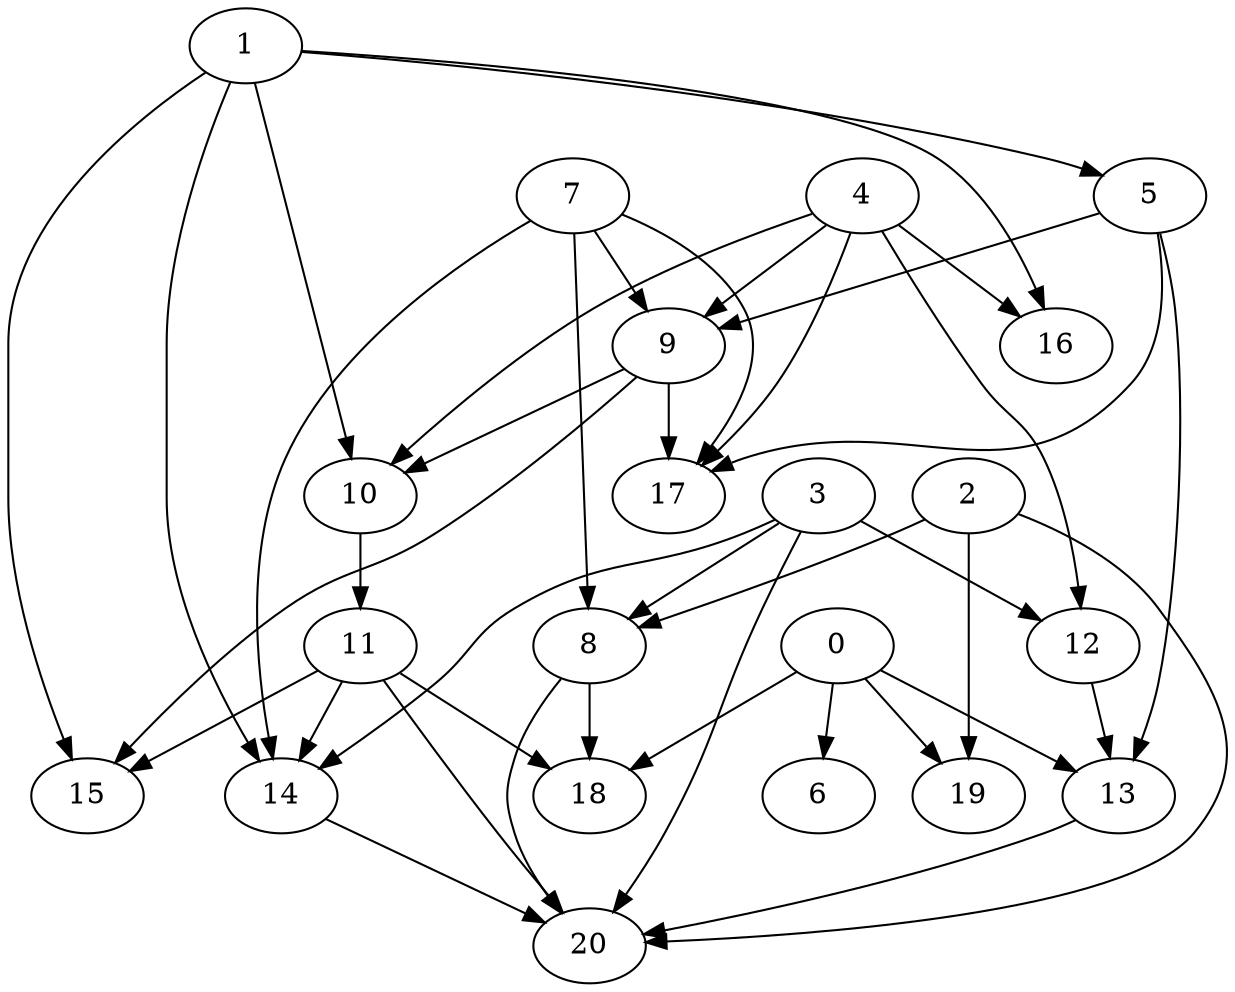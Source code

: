 digraph "Random_Nodes_21_Density_1.95_CCR_10.02_WeightType_Random_Homogeneous-4" {
1 [Weight=3];
5 [Weight=9];
7 [Weight=7];
4 [Weight=10];
3 [Weight=6];
9 [Weight=7];
2 [Weight=5];
10 [Weight=9];
12 [Weight=2];
11 [Weight=6];
0 [Weight=4];
8 [Weight=6];
13 [Weight=9];
14 [Weight=5];
19 [Weight=9];
16 [Weight=8];
18 [Weight=8];
20 [Weight=8];
15 [Weight=7];
17 [Weight=4];
6 [Weight=2];
5 -> 13 [Weight=50];
4 -> 17 [Weight=39];
13 -> 20 [Weight=11];
4 -> 12 [Weight=17];
2 -> 8 [Weight=34];
2 -> 20 [Weight=34];
4 -> 10 [Weight=11];
7 -> 9 [Weight=34];
3 -> 14 [Weight=17];
8 -> 18 [Weight=50];
5 -> 17 [Weight=45];
9 -> 10 [Weight=34];
1 -> 15 [Weight=50];
12 -> 13 [Weight=56];
11 -> 14 [Weight=39];
1 -> 5 [Weight=45];
9 -> 15 [Weight=22];
3 -> 8 [Weight=45];
0 -> 19 [Weight=22];
1 -> 16 [Weight=45];
10 -> 11 [Weight=11];
11 -> 20 [Weight=56];
3 -> 20 [Weight=39];
4 -> 9 [Weight=22];
7 -> 17 [Weight=28];
3 -> 12 [Weight=45];
8 -> 20 [Weight=11];
4 -> 16 [Weight=22];
1 -> 10 [Weight=56];
2 -> 19 [Weight=39];
7 -> 14 [Weight=11];
7 -> 8 [Weight=34];
9 -> 17 [Weight=39];
11 -> 15 [Weight=34];
0 -> 13 [Weight=34];
0 -> 6 [Weight=45];
14 -> 20 [Weight=11];
5 -> 9 [Weight=39];
1 -> 14 [Weight=22];
11 -> 18 [Weight=28];
0 -> 18 [Weight=17];
}
